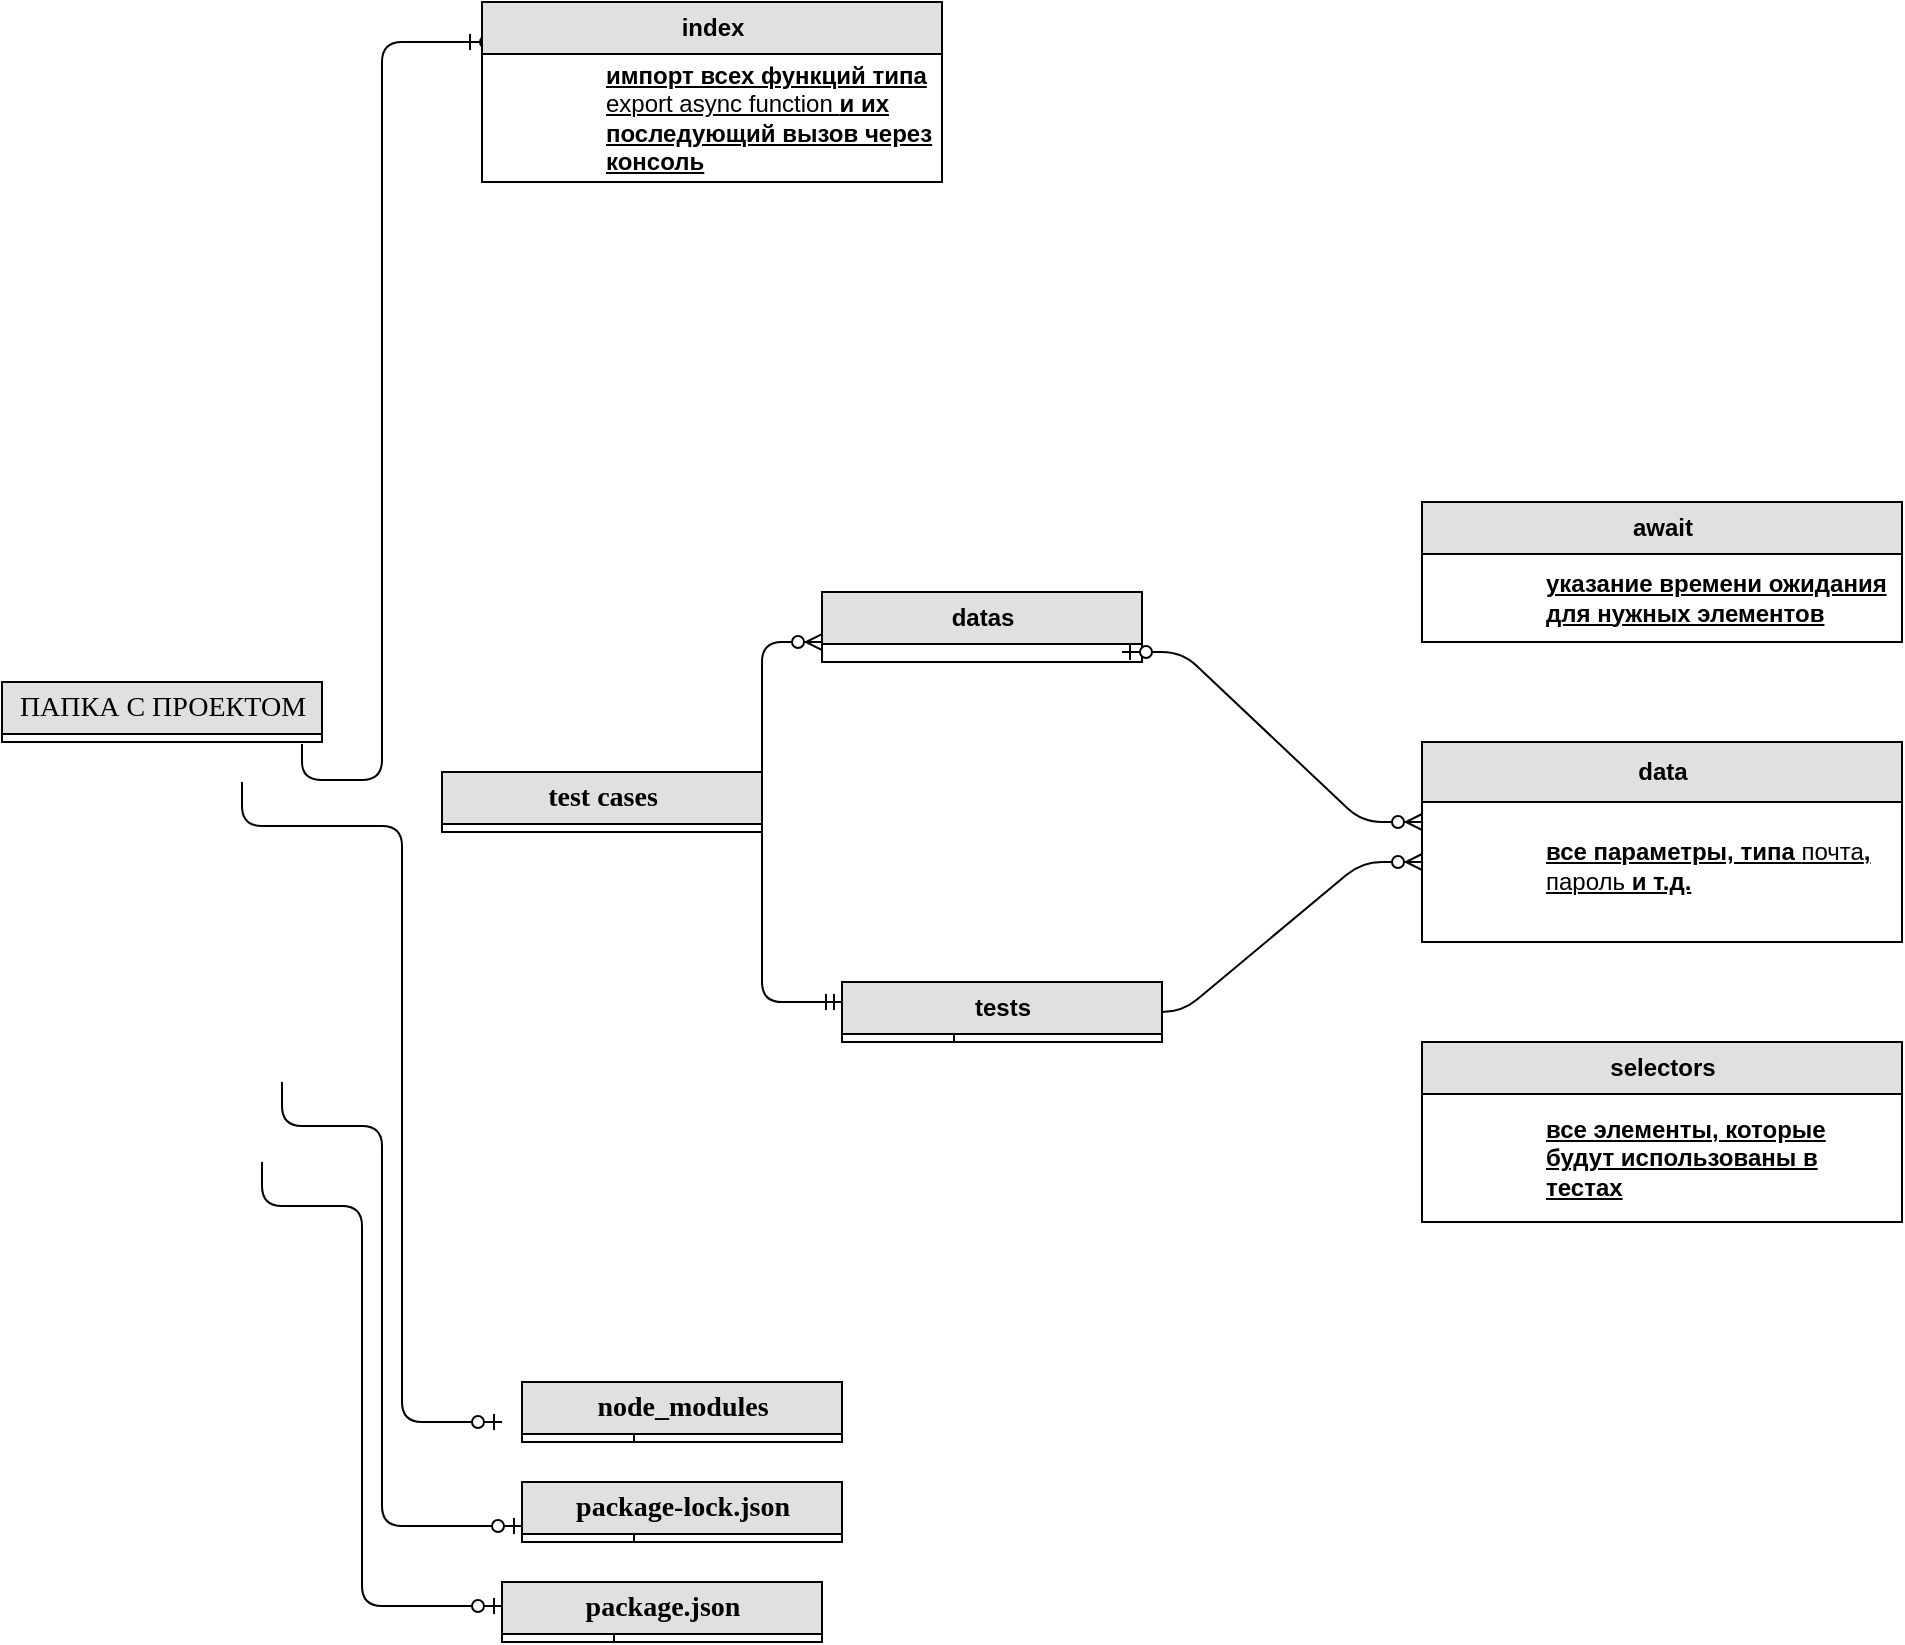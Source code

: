 <mxfile version="16.0.3" type="github">
  <diagram name="Page-1" id="e56a1550-8fbb-45ad-956c-1786394a9013">
    <mxGraphModel dx="1350" dy="800" grid="1" gridSize="10" guides="1" tooltips="1" connect="1" arrows="1" fold="1" page="1" pageScale="1" pageWidth="1100" pageHeight="850" background="none" math="0" shadow="0">
      <root>
        <mxCell id="0" />
        <mxCell id="1" parent="0" />
        <mxCell id="2e49270ec7c68f3f-1" value="&lt;b&gt;test cases&lt;/b&gt;" style="swimlane;html=1;fontStyle=0;childLayout=stackLayout;horizontal=1;startSize=26;fillColor=#e0e0e0;horizontalStack=0;resizeParent=1;resizeLast=0;collapsible=1;marginBottom=0;swimlaneFillColor=#ffffff;align=center;rounded=0;shadow=0;comic=0;labelBackgroundColor=none;strokeWidth=1;fontFamily=Verdana;fontSize=14" parent="1" vertex="1">
          <mxGeometry x="240" y="395" width="160" height="30" as="geometry" />
        </mxCell>
        <mxCell id="2e49270ec7c68f3f-58" value="" style="edgeStyle=orthogonalEdgeStyle;html=1;endArrow=ERzeroToMany;startArrow=ERmandOne;labelBackgroundColor=none;fontFamily=Verdana;fontSize=14;entryX=0;entryY=0.308;entryPerimeter=0;exitX=0;exitY=0.5;" parent="1" edge="1">
          <mxGeometry width="100" height="100" relative="1" as="geometry">
            <mxPoint x="440" y="510" as="sourcePoint" />
            <mxPoint x="430" y="330.008" as="targetPoint" />
            <Array as="points">
              <mxPoint x="400" y="510" />
              <mxPoint x="400" y="330" />
            </Array>
          </mxGeometry>
        </mxCell>
        <mxCell id="2e49270ec7c68f3f-63" value="" style="edgeStyle=entityRelationEdgeStyle;html=1;endArrow=ERzeroToMany;startArrow=ERzeroToOne;labelBackgroundColor=none;fontFamily=Verdana;fontSize=14;exitX=1;exitY=0.5;" parent="1" edge="1">
          <mxGeometry width="100" height="100" relative="1" as="geometry">
            <mxPoint x="580" y="515" as="sourcePoint" />
            <mxPoint x="730" y="440" as="targetPoint" />
          </mxGeometry>
        </mxCell>
        <mxCell id="2e49270ec7c68f3f-80" value="ПАПКА С ПРОЕКТОМ" style="swimlane;html=1;fontStyle=0;childLayout=stackLayout;horizontal=1;startSize=26;fillColor=#e0e0e0;horizontalStack=0;resizeParent=1;resizeLast=0;collapsible=1;marginBottom=0;swimlaneFillColor=#ffffff;align=center;rounded=0;shadow=0;comic=0;labelBackgroundColor=none;strokeWidth=1;fontFamily=Verdana;fontSize=14" parent="1" vertex="1">
          <mxGeometry x="20" y="350" width="160" height="30" as="geometry" />
        </mxCell>
        <mxCell id="2e49270ec7c68f3f-91" value="" style="edgeStyle=orthogonalEdgeStyle;html=1;endArrow=ERzeroToOne;endFill=1;labelBackgroundColor=none;fontFamily=Verdana;fontSize=14;exitX=1;exitY=0.5;" parent="1" edge="1">
          <mxGeometry width="100" height="100" relative="1" as="geometry">
            <mxPoint x="170" y="381" as="sourcePoint" />
            <mxPoint x="250" y="30" as="targetPoint" />
            <Array as="points">
              <mxPoint x="170" y="399" />
              <mxPoint x="210" y="399" />
              <mxPoint x="210" y="30" />
              <mxPoint x="290" y="30" />
            </Array>
          </mxGeometry>
        </mxCell>
        <mxCell id="2e49270ec7c68f3f-92" value="" style="edgeStyle=orthogonalEdgeStyle;html=1;endArrow=ERzeroToOne;endFill=1;labelBackgroundColor=none;fontFamily=Verdana;fontSize=14;entryX=0;entryY=0.5;exitX=1;exitY=0.5;" parent="1" edge="1">
          <mxGeometry width="100" height="100" relative="1" as="geometry">
            <mxPoint x="150" y="590" as="sourcePoint" />
            <mxPoint x="270" y="812" as="targetPoint" />
            <Array as="points">
              <mxPoint x="200" y="612" />
              <mxPoint x="200" y="812" />
            </Array>
          </mxGeometry>
        </mxCell>
        <mxCell id="5_Ihf_zHRVemHmPZ1YKh-1" value="&lt;span style=&quot;font-family: &amp;#34;helvetica&amp;#34; ; font-size: 12px ; font-weight: 700 ; text-align: left&quot;&gt;index&lt;/span&gt;" style="swimlane;html=1;fontStyle=0;childLayout=stackLayout;horizontal=1;startSize=26;fillColor=#e0e0e0;horizontalStack=0;resizeParent=1;resizeLast=0;collapsible=1;marginBottom=0;swimlaneFillColor=#ffffff;align=center;rounded=0;shadow=0;comic=0;labelBackgroundColor=none;strokeWidth=1;fontFamily=Verdana;fontSize=14" vertex="1" parent="1">
          <mxGeometry x="260" y="10" width="230" height="90" as="geometry" />
        </mxCell>
        <mxCell id="5_Ihf_zHRVemHmPZ1YKh-2" value="импорт всех функций типа &lt;span style=&quot;font-weight: normal&quot;&gt;export async function &lt;/span&gt;и их последующий вызов через консоль" style="shape=partialRectangle;top=0;left=0;right=0;bottom=0;html=1;align=left;verticalAlign=middle;fillColor=none;spacingLeft=60;spacingRight=4;whiteSpace=wrap;overflow=hidden;rotatable=0;points=[[0,0.5],[1,0.5]];portConstraint=eastwest;dropTarget=0;fontStyle=5;" vertex="1" parent="5_Ihf_zHRVemHmPZ1YKh-1">
          <mxGeometry y="26" width="230" height="64" as="geometry" />
        </mxCell>
        <mxCell id="5_Ihf_zHRVemHmPZ1YKh-4" value="&lt;b&gt;node_modules&lt;/b&gt;" style="swimlane;html=1;fontStyle=0;childLayout=stackLayout;horizontal=1;startSize=26;fillColor=#e0e0e0;horizontalStack=0;resizeParent=1;resizeLast=0;collapsible=1;marginBottom=0;swimlaneFillColor=#ffffff;align=center;rounded=0;shadow=0;comic=0;labelBackgroundColor=none;strokeWidth=1;fontFamily=Verdana;fontSize=14" vertex="1" parent="1">
          <mxGeometry x="280" y="700" width="160" height="30" as="geometry" />
        </mxCell>
        <mxCell id="5_Ihf_zHRVemHmPZ1YKh-5" value="" style="shape=partialRectangle;top=0;left=0;right=0;bottom=0;html=1;align=left;verticalAlign=middle;fillColor=none;spacingLeft=60;spacingRight=4;whiteSpace=wrap;overflow=hidden;rotatable=0;points=[[0,0.5],[1,0.5]];portConstraint=eastwest;dropTarget=0;fontStyle=5;" vertex="1" parent="5_Ihf_zHRVemHmPZ1YKh-4">
          <mxGeometry y="26" width="160" height="4" as="geometry" />
        </mxCell>
        <mxCell id="5_Ihf_zHRVemHmPZ1YKh-6" value="" style="shape=partialRectangle;fontStyle=1;top=0;left=0;bottom=0;html=1;fillColor=none;align=left;verticalAlign=middle;spacingLeft=4;spacingRight=4;whiteSpace=wrap;overflow=hidden;rotatable=0;points=[];portConstraint=eastwest;part=1;" vertex="1" connectable="0" parent="5_Ihf_zHRVemHmPZ1YKh-5">
          <mxGeometry width="56" height="4" as="geometry" />
        </mxCell>
        <mxCell id="5_Ihf_zHRVemHmPZ1YKh-7" value="&lt;b&gt;package-lock.json&lt;/b&gt;" style="swimlane;html=1;fontStyle=0;childLayout=stackLayout;horizontal=1;startSize=26;fillColor=#e0e0e0;horizontalStack=0;resizeParent=1;resizeLast=0;collapsible=1;marginBottom=0;swimlaneFillColor=#ffffff;align=center;rounded=0;shadow=0;comic=0;labelBackgroundColor=none;strokeWidth=1;fontFamily=Verdana;fontSize=14" vertex="1" parent="1">
          <mxGeometry x="280" y="750" width="160" height="30" as="geometry" />
        </mxCell>
        <mxCell id="5_Ihf_zHRVemHmPZ1YKh-8" value="" style="shape=partialRectangle;top=0;left=0;right=0;bottom=0;html=1;align=left;verticalAlign=middle;fillColor=none;spacingLeft=60;spacingRight=4;whiteSpace=wrap;overflow=hidden;rotatable=0;points=[[0,0.5],[1,0.5]];portConstraint=eastwest;dropTarget=0;fontStyle=5;" vertex="1" parent="5_Ihf_zHRVemHmPZ1YKh-7">
          <mxGeometry y="26" width="160" height="4" as="geometry" />
        </mxCell>
        <mxCell id="5_Ihf_zHRVemHmPZ1YKh-9" value="" style="shape=partialRectangle;fontStyle=1;top=0;left=0;bottom=0;html=1;fillColor=none;align=left;verticalAlign=middle;spacingLeft=4;spacingRight=4;whiteSpace=wrap;overflow=hidden;rotatable=0;points=[];portConstraint=eastwest;part=1;" vertex="1" connectable="0" parent="5_Ihf_zHRVemHmPZ1YKh-8">
          <mxGeometry width="56" height="4" as="geometry" />
        </mxCell>
        <mxCell id="5_Ihf_zHRVemHmPZ1YKh-10" value="&lt;b&gt;package.json&lt;/b&gt;" style="swimlane;html=1;fontStyle=0;childLayout=stackLayout;horizontal=1;startSize=26;fillColor=#e0e0e0;horizontalStack=0;resizeParent=1;resizeLast=0;collapsible=1;marginBottom=0;swimlaneFillColor=#ffffff;align=center;rounded=0;shadow=0;comic=0;labelBackgroundColor=none;strokeWidth=1;fontFamily=Verdana;fontSize=14" vertex="1" parent="1">
          <mxGeometry x="270" y="800" width="160" height="30" as="geometry" />
        </mxCell>
        <mxCell id="5_Ihf_zHRVemHmPZ1YKh-11" value="" style="shape=partialRectangle;top=0;left=0;right=0;bottom=0;html=1;align=left;verticalAlign=middle;fillColor=none;spacingLeft=60;spacingRight=4;whiteSpace=wrap;overflow=hidden;rotatable=0;points=[[0,0.5],[1,0.5]];portConstraint=eastwest;dropTarget=0;fontStyle=5;" vertex="1" parent="5_Ihf_zHRVemHmPZ1YKh-10">
          <mxGeometry y="26" width="160" height="4" as="geometry" />
        </mxCell>
        <mxCell id="5_Ihf_zHRVemHmPZ1YKh-12" value="" style="shape=partialRectangle;fontStyle=1;top=0;left=0;bottom=0;html=1;fillColor=none;align=left;verticalAlign=middle;spacingLeft=4;spacingRight=4;whiteSpace=wrap;overflow=hidden;rotatable=0;points=[];portConstraint=eastwest;part=1;" vertex="1" connectable="0" parent="5_Ihf_zHRVemHmPZ1YKh-11">
          <mxGeometry width="56" height="4" as="geometry" />
        </mxCell>
        <mxCell id="5_Ihf_zHRVemHmPZ1YKh-16" value="" style="edgeStyle=orthogonalEdgeStyle;html=1;endArrow=ERzeroToOne;endFill=1;labelBackgroundColor=none;fontFamily=Verdana;fontSize=14;entryX=0;entryY=0.5;exitX=1;exitY=0.5;" edge="1" parent="1">
          <mxGeometry width="100" height="100" relative="1" as="geometry">
            <mxPoint x="160" y="550" as="sourcePoint" />
            <mxPoint x="280" y="772" as="targetPoint" />
            <Array as="points">
              <mxPoint x="210" y="572" />
              <mxPoint x="210" y="772" />
            </Array>
          </mxGeometry>
        </mxCell>
        <mxCell id="5_Ihf_zHRVemHmPZ1YKh-17" value="" style="edgeStyle=orthogonalEdgeStyle;html=1;endArrow=ERzeroToOne;endFill=1;labelBackgroundColor=none;fontFamily=Verdana;fontSize=14;exitX=1;exitY=0.5;" edge="1" parent="1">
          <mxGeometry width="100" height="100" relative="1" as="geometry">
            <mxPoint x="140" y="400" as="sourcePoint" />
            <mxPoint x="270" y="720" as="targetPoint" />
            <Array as="points">
              <mxPoint x="140" y="422" />
              <mxPoint x="220" y="422" />
              <mxPoint x="220" y="720" />
              <mxPoint x="260" y="720" />
            </Array>
          </mxGeometry>
        </mxCell>
        <mxCell id="5_Ihf_zHRVemHmPZ1YKh-18" value="&lt;span style=&quot;font-family: &amp;#34;helvetica&amp;#34; ; font-size: 12px ; font-weight: 700 ; text-align: left&quot;&gt;datas&lt;/span&gt;" style="swimlane;html=1;fontStyle=0;childLayout=stackLayout;horizontal=1;startSize=26;fillColor=#e0e0e0;horizontalStack=0;resizeParent=1;resizeLast=0;collapsible=1;marginBottom=0;swimlaneFillColor=#ffffff;align=center;rounded=0;shadow=0;comic=0;labelBackgroundColor=none;strokeWidth=1;fontFamily=Verdana;fontSize=14" vertex="1" parent="1">
          <mxGeometry x="430" y="305" width="160" height="35" as="geometry" />
        </mxCell>
        <mxCell id="5_Ihf_zHRVemHmPZ1YKh-37" value="" style="shape=partialRectangle;top=0;left=0;right=0;bottom=0;html=1;align=left;verticalAlign=middle;fillColor=none;spacingLeft=60;spacingRight=4;whiteSpace=wrap;overflow=hidden;rotatable=0;points=[[0,0.5],[1,0.5]];portConstraint=eastwest;dropTarget=0;fontStyle=5;" vertex="1" parent="5_Ihf_zHRVemHmPZ1YKh-18">
          <mxGeometry y="26" width="160" height="4" as="geometry" />
        </mxCell>
        <mxCell id="5_Ihf_zHRVemHmPZ1YKh-21" value="&lt;span style=&quot;font-family: &amp;#34;helvetica&amp;#34; ; font-size: 12px ; font-weight: 700 ; text-align: left&quot;&gt;tests&lt;/span&gt;" style="swimlane;html=1;fontStyle=0;childLayout=stackLayout;horizontal=1;startSize=26;fillColor=#e0e0e0;horizontalStack=0;resizeParent=1;resizeLast=0;collapsible=1;marginBottom=0;swimlaneFillColor=#ffffff;align=center;rounded=0;shadow=0;comic=0;labelBackgroundColor=none;strokeWidth=1;fontFamily=Verdana;fontSize=14" vertex="1" parent="1">
          <mxGeometry x="440" y="500" width="160" height="30" as="geometry" />
        </mxCell>
        <mxCell id="5_Ihf_zHRVemHmPZ1YKh-22" value="" style="shape=partialRectangle;top=0;left=0;right=0;bottom=0;html=1;align=left;verticalAlign=middle;fillColor=none;spacingLeft=60;spacingRight=4;whiteSpace=wrap;overflow=hidden;rotatable=0;points=[[0,0.5],[1,0.5]];portConstraint=eastwest;dropTarget=0;fontStyle=5;" vertex="1" parent="5_Ihf_zHRVemHmPZ1YKh-21">
          <mxGeometry y="26" width="160" height="4" as="geometry" />
        </mxCell>
        <mxCell id="5_Ihf_zHRVemHmPZ1YKh-23" value="" style="shape=partialRectangle;fontStyle=1;top=0;left=0;bottom=0;html=1;fillColor=none;align=left;verticalAlign=middle;spacingLeft=4;spacingRight=4;whiteSpace=wrap;overflow=hidden;rotatable=0;points=[];portConstraint=eastwest;part=1;" vertex="1" connectable="0" parent="5_Ihf_zHRVemHmPZ1YKh-22">
          <mxGeometry width="56" height="4" as="geometry" />
        </mxCell>
        <mxCell id="5_Ihf_zHRVemHmPZ1YKh-25" value="" style="edgeStyle=entityRelationEdgeStyle;html=1;endArrow=ERzeroToMany;startArrow=ERzeroToOne;labelBackgroundColor=none;fontFamily=Verdana;fontSize=14;exitX=1;exitY=0.5;jumpSize=2;" edge="1" parent="1">
          <mxGeometry width="100" height="100" relative="1" as="geometry">
            <mxPoint x="580" y="335" as="sourcePoint" />
            <mxPoint x="730" y="420" as="targetPoint" />
          </mxGeometry>
        </mxCell>
        <mxCell id="5_Ihf_zHRVemHmPZ1YKh-26" value="&lt;span style=&quot;font-family: &amp;#34;helvetica&amp;#34; ; font-size: 12px ; font-weight: 700 ; text-align: left&quot;&gt;await&lt;/span&gt;" style="swimlane;html=1;fontStyle=0;childLayout=stackLayout;horizontal=1;startSize=26;fillColor=#e0e0e0;horizontalStack=0;resizeParent=1;resizeLast=0;collapsible=1;marginBottom=0;swimlaneFillColor=#ffffff;align=center;rounded=0;shadow=0;comic=0;labelBackgroundColor=none;strokeWidth=1;fontFamily=Verdana;fontSize=14" vertex="1" parent="1">
          <mxGeometry x="730" y="260" width="240" height="70" as="geometry" />
        </mxCell>
        <mxCell id="5_Ihf_zHRVemHmPZ1YKh-27" value="указание времени ожидания для нужных элементов" style="shape=partialRectangle;top=0;left=0;right=0;bottom=0;html=1;align=left;verticalAlign=middle;fillColor=none;spacingLeft=60;spacingRight=4;whiteSpace=wrap;overflow=hidden;rotatable=0;points=[[0,0.5],[1,0.5]];portConstraint=eastwest;dropTarget=0;fontStyle=5;" vertex="1" parent="5_Ihf_zHRVemHmPZ1YKh-26">
          <mxGeometry y="26" width="240" height="44" as="geometry" />
        </mxCell>
        <mxCell id="5_Ihf_zHRVemHmPZ1YKh-29" value="&lt;span style=&quot;font-family: &amp;#34;helvetica&amp;#34; ; font-size: 12px ; font-weight: 700 ; text-align: left&quot;&gt;data&lt;/span&gt;" style="swimlane;html=1;fontStyle=0;childLayout=stackLayout;horizontal=1;startSize=30;fillColor=#e0e0e0;horizontalStack=0;resizeParent=1;resizeLast=0;collapsible=1;marginBottom=0;swimlaneFillColor=#ffffff;align=center;rounded=0;shadow=0;comic=0;labelBackgroundColor=none;strokeWidth=1;fontFamily=Verdana;fontSize=14" vertex="1" parent="1">
          <mxGeometry x="730" y="380" width="240" height="100" as="geometry" />
        </mxCell>
        <mxCell id="5_Ihf_zHRVemHmPZ1YKh-38" value="все параметры, типа &lt;span style=&quot;font-weight: normal&quot;&gt;почта&lt;/span&gt;, &lt;span style=&quot;font-weight: normal&quot;&gt;пароль&lt;/span&gt; и т.д." style="shape=partialRectangle;top=0;left=0;right=0;bottom=0;html=1;align=left;verticalAlign=middle;fillColor=none;spacingLeft=60;spacingRight=4;whiteSpace=wrap;overflow=hidden;rotatable=0;points=[[0,0.5],[1,0.5]];portConstraint=eastwest;dropTarget=0;fontStyle=5;" vertex="1" parent="5_Ihf_zHRVemHmPZ1YKh-29">
          <mxGeometry y="30" width="240" height="64" as="geometry" />
        </mxCell>
        <mxCell id="5_Ihf_zHRVemHmPZ1YKh-32" value="&lt;span style=&quot;font-family: &amp;#34;helvetica&amp;#34; ; font-size: 12px ; font-weight: 700 ; text-align: left&quot;&gt;selectors&lt;/span&gt;" style="swimlane;html=1;fontStyle=0;childLayout=stackLayout;horizontal=1;startSize=26;fillColor=#e0e0e0;horizontalStack=0;resizeParent=1;resizeLast=0;collapsible=1;marginBottom=0;swimlaneFillColor=#ffffff;align=center;rounded=0;shadow=0;comic=0;labelBackgroundColor=none;strokeWidth=1;fontFamily=Verdana;fontSize=14" vertex="1" parent="1">
          <mxGeometry x="730" y="530" width="240" height="90" as="geometry" />
        </mxCell>
        <mxCell id="5_Ihf_zHRVemHmPZ1YKh-33" value="все элементы, которые будут использованы в тестах" style="shape=partialRectangle;top=0;left=0;right=0;bottom=0;html=1;align=left;verticalAlign=middle;fillColor=none;spacingLeft=60;spacingRight=4;whiteSpace=wrap;overflow=hidden;rotatable=0;points=[[0,0.5],[1,0.5]];portConstraint=eastwest;dropTarget=0;fontStyle=5;" vertex="1" parent="5_Ihf_zHRVemHmPZ1YKh-32">
          <mxGeometry y="26" width="240" height="64" as="geometry" />
        </mxCell>
      </root>
    </mxGraphModel>
  </diagram>
</mxfile>
